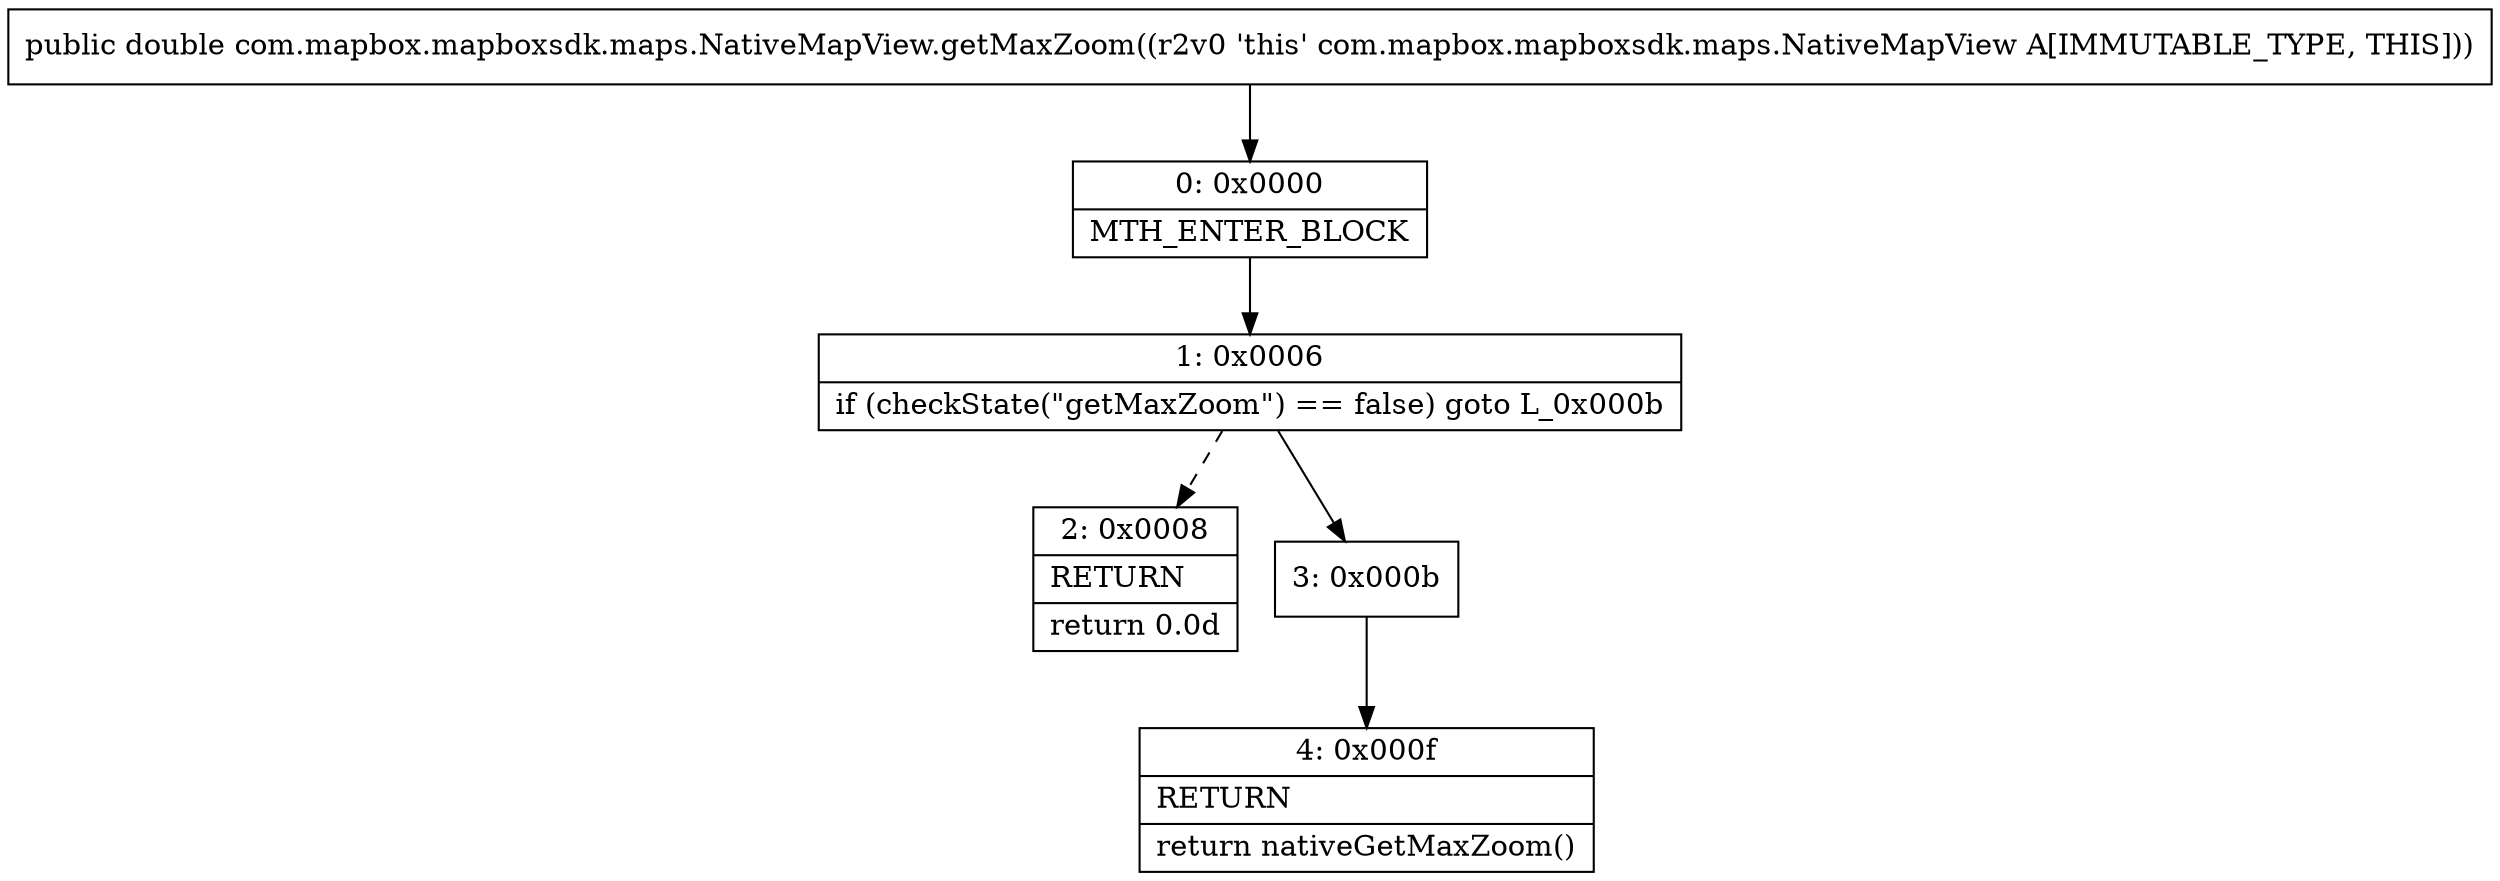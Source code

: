 digraph "CFG forcom.mapbox.mapboxsdk.maps.NativeMapView.getMaxZoom()D" {
Node_0 [shape=record,label="{0\:\ 0x0000|MTH_ENTER_BLOCK\l}"];
Node_1 [shape=record,label="{1\:\ 0x0006|if (checkState(\"getMaxZoom\") == false) goto L_0x000b\l}"];
Node_2 [shape=record,label="{2\:\ 0x0008|RETURN\l|return 0.0d\l}"];
Node_3 [shape=record,label="{3\:\ 0x000b}"];
Node_4 [shape=record,label="{4\:\ 0x000f|RETURN\l|return nativeGetMaxZoom()\l}"];
MethodNode[shape=record,label="{public double com.mapbox.mapboxsdk.maps.NativeMapView.getMaxZoom((r2v0 'this' com.mapbox.mapboxsdk.maps.NativeMapView A[IMMUTABLE_TYPE, THIS])) }"];
MethodNode -> Node_0;
Node_0 -> Node_1;
Node_1 -> Node_2[style=dashed];
Node_1 -> Node_3;
Node_3 -> Node_4;
}

